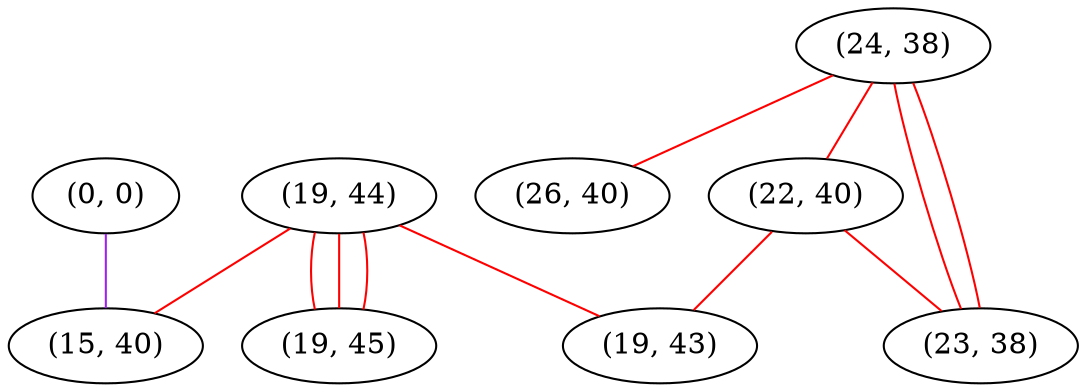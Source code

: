 graph "" {
"(0, 0)";
"(24, 38)";
"(26, 40)";
"(19, 44)";
"(22, 40)";
"(19, 45)";
"(15, 40)";
"(23, 38)";
"(19, 43)";
"(0, 0)" -- "(15, 40)"  [color=purple, key=0, weight=4];
"(24, 38)" -- "(26, 40)"  [color=red, key=0, weight=1];
"(24, 38)" -- "(23, 38)"  [color=red, key=0, weight=1];
"(24, 38)" -- "(23, 38)"  [color=red, key=1, weight=1];
"(24, 38)" -- "(22, 40)"  [color=red, key=0, weight=1];
"(19, 44)" -- "(15, 40)"  [color=red, key=0, weight=1];
"(19, 44)" -- "(19, 43)"  [color=red, key=0, weight=1];
"(19, 44)" -- "(19, 45)"  [color=red, key=0, weight=1];
"(19, 44)" -- "(19, 45)"  [color=red, key=1, weight=1];
"(19, 44)" -- "(19, 45)"  [color=red, key=2, weight=1];
"(22, 40)" -- "(23, 38)"  [color=red, key=0, weight=1];
"(22, 40)" -- "(19, 43)"  [color=red, key=0, weight=1];
}
